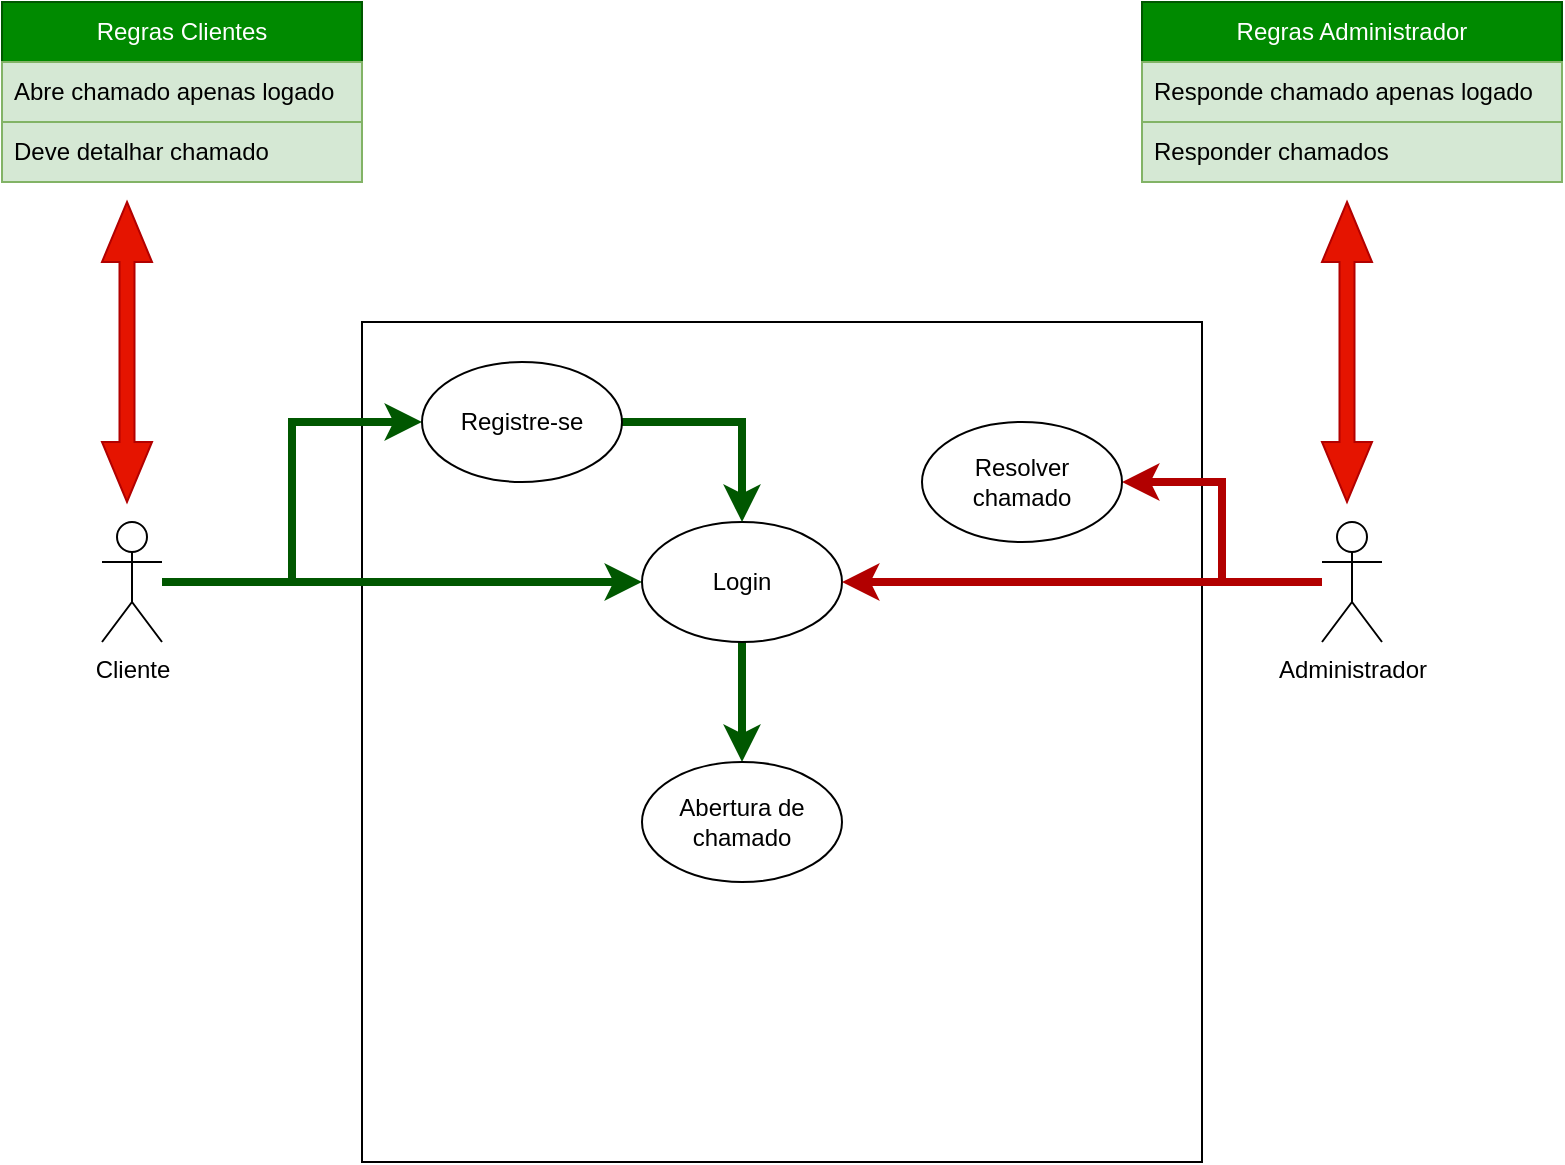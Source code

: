 <mxfile version="26.1.0">
  <diagram name="Página-1" id="VlCzaE8y1rNMlKPAAs8a">
    <mxGraphModel dx="1426" dy="755" grid="1" gridSize="10" guides="1" tooltips="1" connect="1" arrows="1" fold="1" page="1" pageScale="1" pageWidth="827" pageHeight="1169" math="0" shadow="0">
      <root>
        <mxCell id="0" />
        <mxCell id="1" parent="0" />
        <mxCell id="UovPVWWfavHfSGJ7YpQn-1" value="" style="whiteSpace=wrap;html=1;aspect=fixed;" vertex="1" parent="1">
          <mxGeometry x="200" y="180" width="420" height="420" as="geometry" />
        </mxCell>
        <mxCell id="UovPVWWfavHfSGJ7YpQn-6" style="edgeStyle=orthogonalEdgeStyle;rounded=0;orthogonalLoop=1;jettySize=auto;html=1;entryX=0;entryY=0.5;entryDx=0;entryDy=0;fillColor=#008a00;strokeColor=#005700;strokeWidth=4;" edge="1" parent="1" source="UovPVWWfavHfSGJ7YpQn-2" target="UovPVWWfavHfSGJ7YpQn-5">
          <mxGeometry relative="1" as="geometry" />
        </mxCell>
        <mxCell id="UovPVWWfavHfSGJ7YpQn-8" style="edgeStyle=orthogonalEdgeStyle;rounded=0;orthogonalLoop=1;jettySize=auto;html=1;fillColor=#008a00;strokeColor=#005700;strokeWidth=4;curved=0;" edge="1" parent="1" source="UovPVWWfavHfSGJ7YpQn-2" target="UovPVWWfavHfSGJ7YpQn-4">
          <mxGeometry relative="1" as="geometry" />
        </mxCell>
        <mxCell id="UovPVWWfavHfSGJ7YpQn-2" value="Cliente" style="shape=umlActor;verticalLabelPosition=bottom;verticalAlign=top;html=1;outlineConnect=0;" vertex="1" parent="1">
          <mxGeometry x="70" y="280" width="30" height="60" as="geometry" />
        </mxCell>
        <mxCell id="UovPVWWfavHfSGJ7YpQn-46" style="edgeStyle=orthogonalEdgeStyle;rounded=1;orthogonalLoop=1;jettySize=auto;html=1;fillColor=#008a00;strokeColor=#005700;curved=0;strokeWidth=4;" edge="1" parent="1" source="UovPVWWfavHfSGJ7YpQn-4" target="UovPVWWfavHfSGJ7YpQn-11">
          <mxGeometry relative="1" as="geometry">
            <Array as="points">
              <mxPoint x="390" y="380" />
              <mxPoint x="390" y="380" />
            </Array>
          </mxGeometry>
        </mxCell>
        <mxCell id="UovPVWWfavHfSGJ7YpQn-4" value="Login" style="ellipse;whiteSpace=wrap;html=1;" vertex="1" parent="1">
          <mxGeometry x="340" y="280" width="100" height="60" as="geometry" />
        </mxCell>
        <mxCell id="UovPVWWfavHfSGJ7YpQn-10" value="" style="edgeStyle=orthogonalEdgeStyle;rounded=0;orthogonalLoop=1;jettySize=auto;html=1;fillColor=#008a00;strokeColor=#005700;strokeWidth=4;" edge="1" parent="1" source="UovPVWWfavHfSGJ7YpQn-5" target="UovPVWWfavHfSGJ7YpQn-4">
          <mxGeometry relative="1" as="geometry" />
        </mxCell>
        <mxCell id="UovPVWWfavHfSGJ7YpQn-5" value="Registre-se" style="ellipse;whiteSpace=wrap;html=1;" vertex="1" parent="1">
          <mxGeometry x="230" y="200" width="100" height="60" as="geometry" />
        </mxCell>
        <mxCell id="UovPVWWfavHfSGJ7YpQn-11" value="Abertura de chamado" style="ellipse;whiteSpace=wrap;html=1;" vertex="1" parent="1">
          <mxGeometry x="340" y="400" width="100" height="60" as="geometry" />
        </mxCell>
        <mxCell id="UovPVWWfavHfSGJ7YpQn-42" style="edgeStyle=orthogonalEdgeStyle;rounded=0;orthogonalLoop=1;jettySize=auto;html=1;entryX=1;entryY=0.5;entryDx=0;entryDy=0;fillColor=#e51400;strokeColor=#B20000;strokeWidth=4;" edge="1" parent="1" source="UovPVWWfavHfSGJ7YpQn-29" target="UovPVWWfavHfSGJ7YpQn-4">
          <mxGeometry relative="1" as="geometry" />
        </mxCell>
        <mxCell id="UovPVWWfavHfSGJ7YpQn-47" style="edgeStyle=orthogonalEdgeStyle;rounded=0;orthogonalLoop=1;jettySize=auto;html=1;fillColor=#e51400;strokeColor=#B20000;strokeWidth=4;" edge="1" parent="1" source="UovPVWWfavHfSGJ7YpQn-29" target="UovPVWWfavHfSGJ7YpQn-30">
          <mxGeometry relative="1" as="geometry" />
        </mxCell>
        <mxCell id="UovPVWWfavHfSGJ7YpQn-29" value="Administrador" style="shape=umlActor;verticalLabelPosition=bottom;verticalAlign=top;html=1;" vertex="1" parent="1">
          <mxGeometry x="680" y="280" width="30" height="60" as="geometry" />
        </mxCell>
        <mxCell id="UovPVWWfavHfSGJ7YpQn-30" value="Resolver chamado" style="ellipse;whiteSpace=wrap;html=1;" vertex="1" parent="1">
          <mxGeometry x="480" y="230" width="100" height="60" as="geometry" />
        </mxCell>
        <mxCell id="UovPVWWfavHfSGJ7YpQn-38" value="Regras Clientes" style="swimlane;fontStyle=0;childLayout=stackLayout;horizontal=1;startSize=30;horizontalStack=0;resizeParent=1;resizeParentMax=0;resizeLast=0;collapsible=1;marginBottom=0;whiteSpace=wrap;html=1;fillColor=#008a00;strokeColor=#005700;fillStyle=solid;fontColor=#ffffff;" vertex="1" parent="1">
          <mxGeometry x="20" y="20" width="180" height="90" as="geometry" />
        </mxCell>
        <mxCell id="UovPVWWfavHfSGJ7YpQn-39" value="Abre chamado apenas logado" style="text;strokeColor=#82b366;fillColor=#d5e8d4;align=left;verticalAlign=middle;spacingLeft=4;spacingRight=4;overflow=hidden;points=[[0,0.5],[1,0.5]];portConstraint=eastwest;rotatable=0;whiteSpace=wrap;html=1;" vertex="1" parent="UovPVWWfavHfSGJ7YpQn-38">
          <mxGeometry y="30" width="180" height="30" as="geometry" />
        </mxCell>
        <mxCell id="UovPVWWfavHfSGJ7YpQn-41" value="Deve detalhar chamado" style="text;strokeColor=#82b366;fillColor=#d5e8d4;align=left;verticalAlign=middle;spacingLeft=4;spacingRight=4;overflow=hidden;points=[[0,0.5],[1,0.5]];portConstraint=eastwest;rotatable=0;whiteSpace=wrap;html=1;" vertex="1" parent="UovPVWWfavHfSGJ7YpQn-38">
          <mxGeometry y="60" width="180" height="30" as="geometry" />
        </mxCell>
        <mxCell id="UovPVWWfavHfSGJ7YpQn-52" value="" style="shape=doubleArrow;direction=south;whiteSpace=wrap;html=1;fillColor=#e51400;fontColor=#ffffff;strokeColor=#B20000;" vertex="1" parent="1">
          <mxGeometry x="70" y="120" width="25" height="150" as="geometry" />
        </mxCell>
        <mxCell id="UovPVWWfavHfSGJ7YpQn-55" value="Regras Administrador" style="swimlane;fontStyle=0;childLayout=stackLayout;horizontal=1;startSize=30;horizontalStack=0;resizeParent=1;resizeParentMax=0;resizeLast=0;collapsible=1;marginBottom=0;whiteSpace=wrap;html=1;fillColor=#008a00;strokeColor=#005700;fillStyle=solid;fontColor=#ffffff;" vertex="1" parent="1">
          <mxGeometry x="590" y="20" width="210" height="90" as="geometry" />
        </mxCell>
        <mxCell id="UovPVWWfavHfSGJ7YpQn-56" value="Responde chamado apenas logado" style="text;strokeColor=#82b366;fillColor=#d5e8d4;align=left;verticalAlign=middle;spacingLeft=4;spacingRight=4;overflow=hidden;points=[[0,0.5],[1,0.5]];portConstraint=eastwest;rotatable=0;whiteSpace=wrap;html=1;" vertex="1" parent="UovPVWWfavHfSGJ7YpQn-55">
          <mxGeometry y="30" width="210" height="30" as="geometry" />
        </mxCell>
        <mxCell id="UovPVWWfavHfSGJ7YpQn-57" value="Responder chamados" style="text;strokeColor=#82b366;fillColor=#d5e8d4;align=left;verticalAlign=middle;spacingLeft=4;spacingRight=4;overflow=hidden;points=[[0,0.5],[1,0.5]];portConstraint=eastwest;rotatable=0;whiteSpace=wrap;html=1;" vertex="1" parent="UovPVWWfavHfSGJ7YpQn-55">
          <mxGeometry y="60" width="210" height="30" as="geometry" />
        </mxCell>
        <mxCell id="UovPVWWfavHfSGJ7YpQn-58" value="" style="shape=doubleArrow;direction=south;whiteSpace=wrap;html=1;fillColor=#e51400;fontColor=#ffffff;strokeColor=#B20000;" vertex="1" parent="1">
          <mxGeometry x="680" y="120" width="25" height="150" as="geometry" />
        </mxCell>
      </root>
    </mxGraphModel>
  </diagram>
</mxfile>
